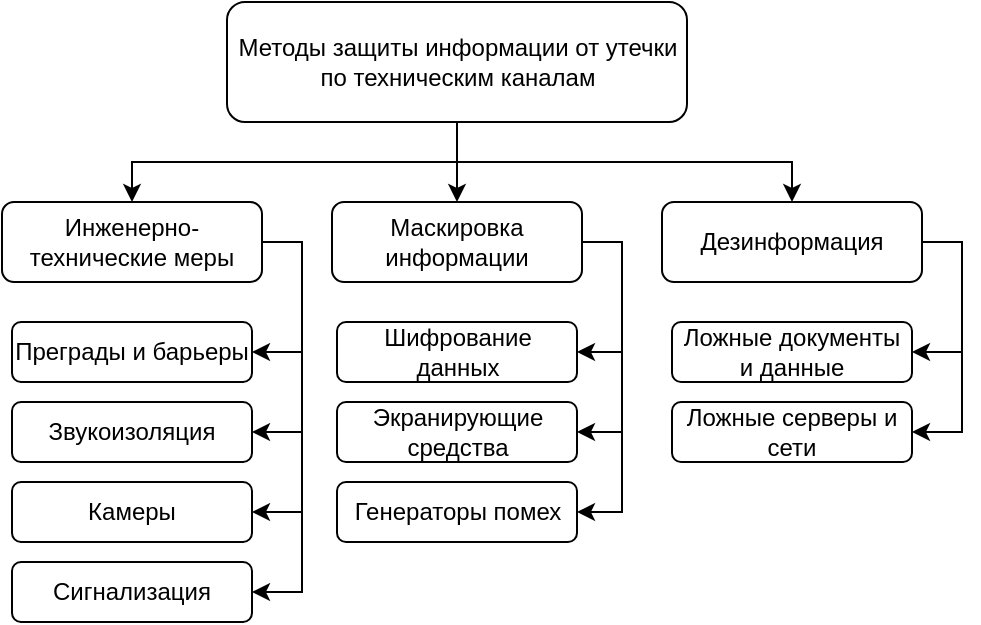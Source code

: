 <mxfile version="24.7.17">
  <diagram name="Страница — 1" id="euWZF1uq0GRX-nTF4nlA">
    <mxGraphModel dx="1026" dy="598" grid="1" gridSize="10" guides="1" tooltips="1" connect="1" arrows="1" fold="1" page="1" pageScale="1" pageWidth="827" pageHeight="1169" math="0" shadow="0">
      <root>
        <mxCell id="0" />
        <mxCell id="1" parent="0" />
        <mxCell id="BVZZPl_MaEJCcAPppxZm-24" style="edgeStyle=orthogonalEdgeStyle;rounded=0;orthogonalLoop=1;jettySize=auto;html=1;entryX=0.5;entryY=0;entryDx=0;entryDy=0;" edge="1" parent="1" source="BVZZPl_MaEJCcAPppxZm-1" target="BVZZPl_MaEJCcAPppxZm-3">
          <mxGeometry relative="1" as="geometry" />
        </mxCell>
        <mxCell id="BVZZPl_MaEJCcAPppxZm-25" style="edgeStyle=orthogonalEdgeStyle;rounded=0;orthogonalLoop=1;jettySize=auto;html=1;entryX=0.5;entryY=0;entryDx=0;entryDy=0;" edge="1" parent="1" source="BVZZPl_MaEJCcAPppxZm-1" target="BVZZPl_MaEJCcAPppxZm-2">
          <mxGeometry relative="1" as="geometry" />
        </mxCell>
        <mxCell id="BVZZPl_MaEJCcAPppxZm-26" style="edgeStyle=orthogonalEdgeStyle;rounded=0;orthogonalLoop=1;jettySize=auto;html=1;" edge="1" parent="1" source="BVZZPl_MaEJCcAPppxZm-1" target="BVZZPl_MaEJCcAPppxZm-4">
          <mxGeometry relative="1" as="geometry" />
        </mxCell>
        <mxCell id="BVZZPl_MaEJCcAPppxZm-1" value="Методы защиты информации от утечки по техническим каналам" style="rounded=1;whiteSpace=wrap;html=1;" vertex="1" parent="1">
          <mxGeometry x="282.5" y="150" width="230" height="60" as="geometry" />
        </mxCell>
        <mxCell id="BVZZPl_MaEJCcAPppxZm-20" style="edgeStyle=orthogonalEdgeStyle;rounded=0;orthogonalLoop=1;jettySize=auto;html=1;entryX=1;entryY=0.5;entryDx=0;entryDy=0;exitX=1;exitY=0.5;exitDx=0;exitDy=0;" edge="1" parent="1" source="BVZZPl_MaEJCcAPppxZm-2" target="BVZZPl_MaEJCcAPppxZm-8">
          <mxGeometry relative="1" as="geometry" />
        </mxCell>
        <mxCell id="BVZZPl_MaEJCcAPppxZm-21" style="edgeStyle=orthogonalEdgeStyle;rounded=0;orthogonalLoop=1;jettySize=auto;html=1;entryX=1;entryY=0.5;entryDx=0;entryDy=0;exitX=1;exitY=0.5;exitDx=0;exitDy=0;" edge="1" parent="1" source="BVZZPl_MaEJCcAPppxZm-2" target="BVZZPl_MaEJCcAPppxZm-7">
          <mxGeometry relative="1" as="geometry" />
        </mxCell>
        <mxCell id="BVZZPl_MaEJCcAPppxZm-22" style="edgeStyle=orthogonalEdgeStyle;rounded=0;orthogonalLoop=1;jettySize=auto;html=1;entryX=1;entryY=0.5;entryDx=0;entryDy=0;exitX=1;exitY=0.5;exitDx=0;exitDy=0;" edge="1" parent="1" source="BVZZPl_MaEJCcAPppxZm-2" target="BVZZPl_MaEJCcAPppxZm-6">
          <mxGeometry relative="1" as="geometry" />
        </mxCell>
        <mxCell id="BVZZPl_MaEJCcAPppxZm-23" style="edgeStyle=orthogonalEdgeStyle;rounded=0;orthogonalLoop=1;jettySize=auto;html=1;entryX=1;entryY=0.5;entryDx=0;entryDy=0;exitX=1;exitY=0.5;exitDx=0;exitDy=0;" edge="1" parent="1" source="BVZZPl_MaEJCcAPppxZm-2" target="BVZZPl_MaEJCcAPppxZm-5">
          <mxGeometry relative="1" as="geometry" />
        </mxCell>
        <mxCell id="BVZZPl_MaEJCcAPppxZm-2" value="Инженерно-технические меры" style="rounded=1;whiteSpace=wrap;html=1;" vertex="1" parent="1">
          <mxGeometry x="170" y="250" width="130" height="40" as="geometry" />
        </mxCell>
        <mxCell id="BVZZPl_MaEJCcAPppxZm-17" style="edgeStyle=orthogonalEdgeStyle;rounded=0;orthogonalLoop=1;jettySize=auto;html=1;entryX=1;entryY=0.5;entryDx=0;entryDy=0;exitX=1;exitY=0.5;exitDx=0;exitDy=0;" edge="1" parent="1" source="BVZZPl_MaEJCcAPppxZm-3" target="BVZZPl_MaEJCcAPppxZm-11">
          <mxGeometry relative="1" as="geometry" />
        </mxCell>
        <mxCell id="BVZZPl_MaEJCcAPppxZm-18" style="edgeStyle=orthogonalEdgeStyle;rounded=0;orthogonalLoop=1;jettySize=auto;html=1;entryX=1;entryY=0.5;entryDx=0;entryDy=0;exitX=1;exitY=0.5;exitDx=0;exitDy=0;" edge="1" parent="1" source="BVZZPl_MaEJCcAPppxZm-3" target="BVZZPl_MaEJCcAPppxZm-9">
          <mxGeometry relative="1" as="geometry" />
        </mxCell>
        <mxCell id="BVZZPl_MaEJCcAPppxZm-19" style="edgeStyle=orthogonalEdgeStyle;rounded=0;orthogonalLoop=1;jettySize=auto;html=1;entryX=1;entryY=0.5;entryDx=0;entryDy=0;exitX=1;exitY=0.5;exitDx=0;exitDy=0;" edge="1" parent="1" source="BVZZPl_MaEJCcAPppxZm-3" target="BVZZPl_MaEJCcAPppxZm-10">
          <mxGeometry relative="1" as="geometry" />
        </mxCell>
        <mxCell id="BVZZPl_MaEJCcAPppxZm-3" value="Маскировка информации" style="rounded=1;whiteSpace=wrap;html=1;" vertex="1" parent="1">
          <mxGeometry x="335" y="250" width="125" height="40" as="geometry" />
        </mxCell>
        <mxCell id="BVZZPl_MaEJCcAPppxZm-15" style="edgeStyle=orthogonalEdgeStyle;rounded=0;orthogonalLoop=1;jettySize=auto;html=1;entryX=1;entryY=0.5;entryDx=0;entryDy=0;exitX=1;exitY=0.5;exitDx=0;exitDy=0;" edge="1" parent="1" source="BVZZPl_MaEJCcAPppxZm-4" target="BVZZPl_MaEJCcAPppxZm-14">
          <mxGeometry relative="1" as="geometry" />
        </mxCell>
        <mxCell id="BVZZPl_MaEJCcAPppxZm-16" style="edgeStyle=orthogonalEdgeStyle;rounded=0;orthogonalLoop=1;jettySize=auto;html=1;entryX=1;entryY=0.5;entryDx=0;entryDy=0;exitX=1;exitY=0.5;exitDx=0;exitDy=0;" edge="1" parent="1" source="BVZZPl_MaEJCcAPppxZm-4" target="BVZZPl_MaEJCcAPppxZm-12">
          <mxGeometry relative="1" as="geometry" />
        </mxCell>
        <mxCell id="BVZZPl_MaEJCcAPppxZm-4" value="Дезинформация" style="rounded=1;whiteSpace=wrap;html=1;" vertex="1" parent="1">
          <mxGeometry x="500" y="250" width="130" height="40" as="geometry" />
        </mxCell>
        <mxCell id="BVZZPl_MaEJCcAPppxZm-5" value="Преграды и барьеры" style="rounded=1;whiteSpace=wrap;html=1;" vertex="1" parent="1">
          <mxGeometry x="175" y="310" width="120" height="30" as="geometry" />
        </mxCell>
        <mxCell id="BVZZPl_MaEJCcAPppxZm-6" value="Звукоизоляция" style="rounded=1;whiteSpace=wrap;html=1;" vertex="1" parent="1">
          <mxGeometry x="175" y="350" width="120" height="30" as="geometry" />
        </mxCell>
        <mxCell id="BVZZPl_MaEJCcAPppxZm-7" value="Камеры" style="rounded=1;whiteSpace=wrap;html=1;" vertex="1" parent="1">
          <mxGeometry x="175" y="390" width="120" height="30" as="geometry" />
        </mxCell>
        <mxCell id="BVZZPl_MaEJCcAPppxZm-8" value="Сигнализация" style="rounded=1;whiteSpace=wrap;html=1;" vertex="1" parent="1">
          <mxGeometry x="175" y="430" width="120" height="30" as="geometry" />
        </mxCell>
        <mxCell id="BVZZPl_MaEJCcAPppxZm-9" value="Шифрование данных" style="rounded=1;whiteSpace=wrap;html=1;" vertex="1" parent="1">
          <mxGeometry x="337.5" y="310" width="120" height="30" as="geometry" />
        </mxCell>
        <mxCell id="BVZZPl_MaEJCcAPppxZm-10" value="Экранирующие средства" style="rounded=1;whiteSpace=wrap;html=1;" vertex="1" parent="1">
          <mxGeometry x="337.5" y="350" width="120" height="30" as="geometry" />
        </mxCell>
        <mxCell id="BVZZPl_MaEJCcAPppxZm-11" value="Генераторы помех" style="rounded=1;whiteSpace=wrap;html=1;" vertex="1" parent="1">
          <mxGeometry x="337.5" y="390" width="120" height="30" as="geometry" />
        </mxCell>
        <mxCell id="BVZZPl_MaEJCcAPppxZm-12" value="Ложные документы и данные" style="rounded=1;whiteSpace=wrap;html=1;" vertex="1" parent="1">
          <mxGeometry x="505" y="310" width="120" height="30" as="geometry" />
        </mxCell>
        <mxCell id="BVZZPl_MaEJCcAPppxZm-14" value="Ложные серверы и сети" style="rounded=1;whiteSpace=wrap;html=1;" vertex="1" parent="1">
          <mxGeometry x="505" y="350" width="120" height="30" as="geometry" />
        </mxCell>
      </root>
    </mxGraphModel>
  </diagram>
</mxfile>
